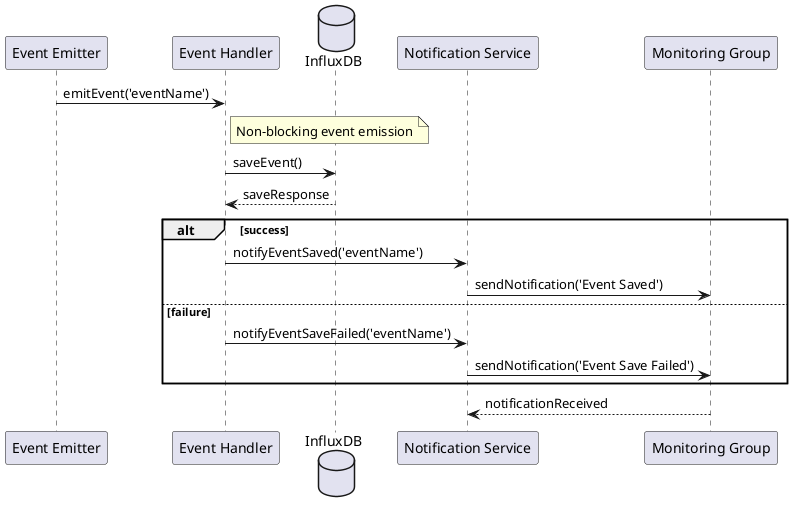 @startuml
participant "Event Emitter" as Service
participant "Event Handler" as Event
database "InfluxDB" as Influx
participant "Notification Service" as Notify
participant "Monitoring Group" as Monitor

Service->Event: emitEvent('eventName')
note right of Event: Non-blocking event emission
Event->Influx: saveEvent()
Influx-->Event: saveResponse

alt success
    Event->Notify: notifyEventSaved('eventName')
    Notify->Monitor: sendNotification('Event Saved')
else failure
    Event->Notify: notifyEventSaveFailed('eventName')
    Notify->Monitor: sendNotification('Event Save Failed')
end

Monitor-->Notify: notificationReceived
@enduml